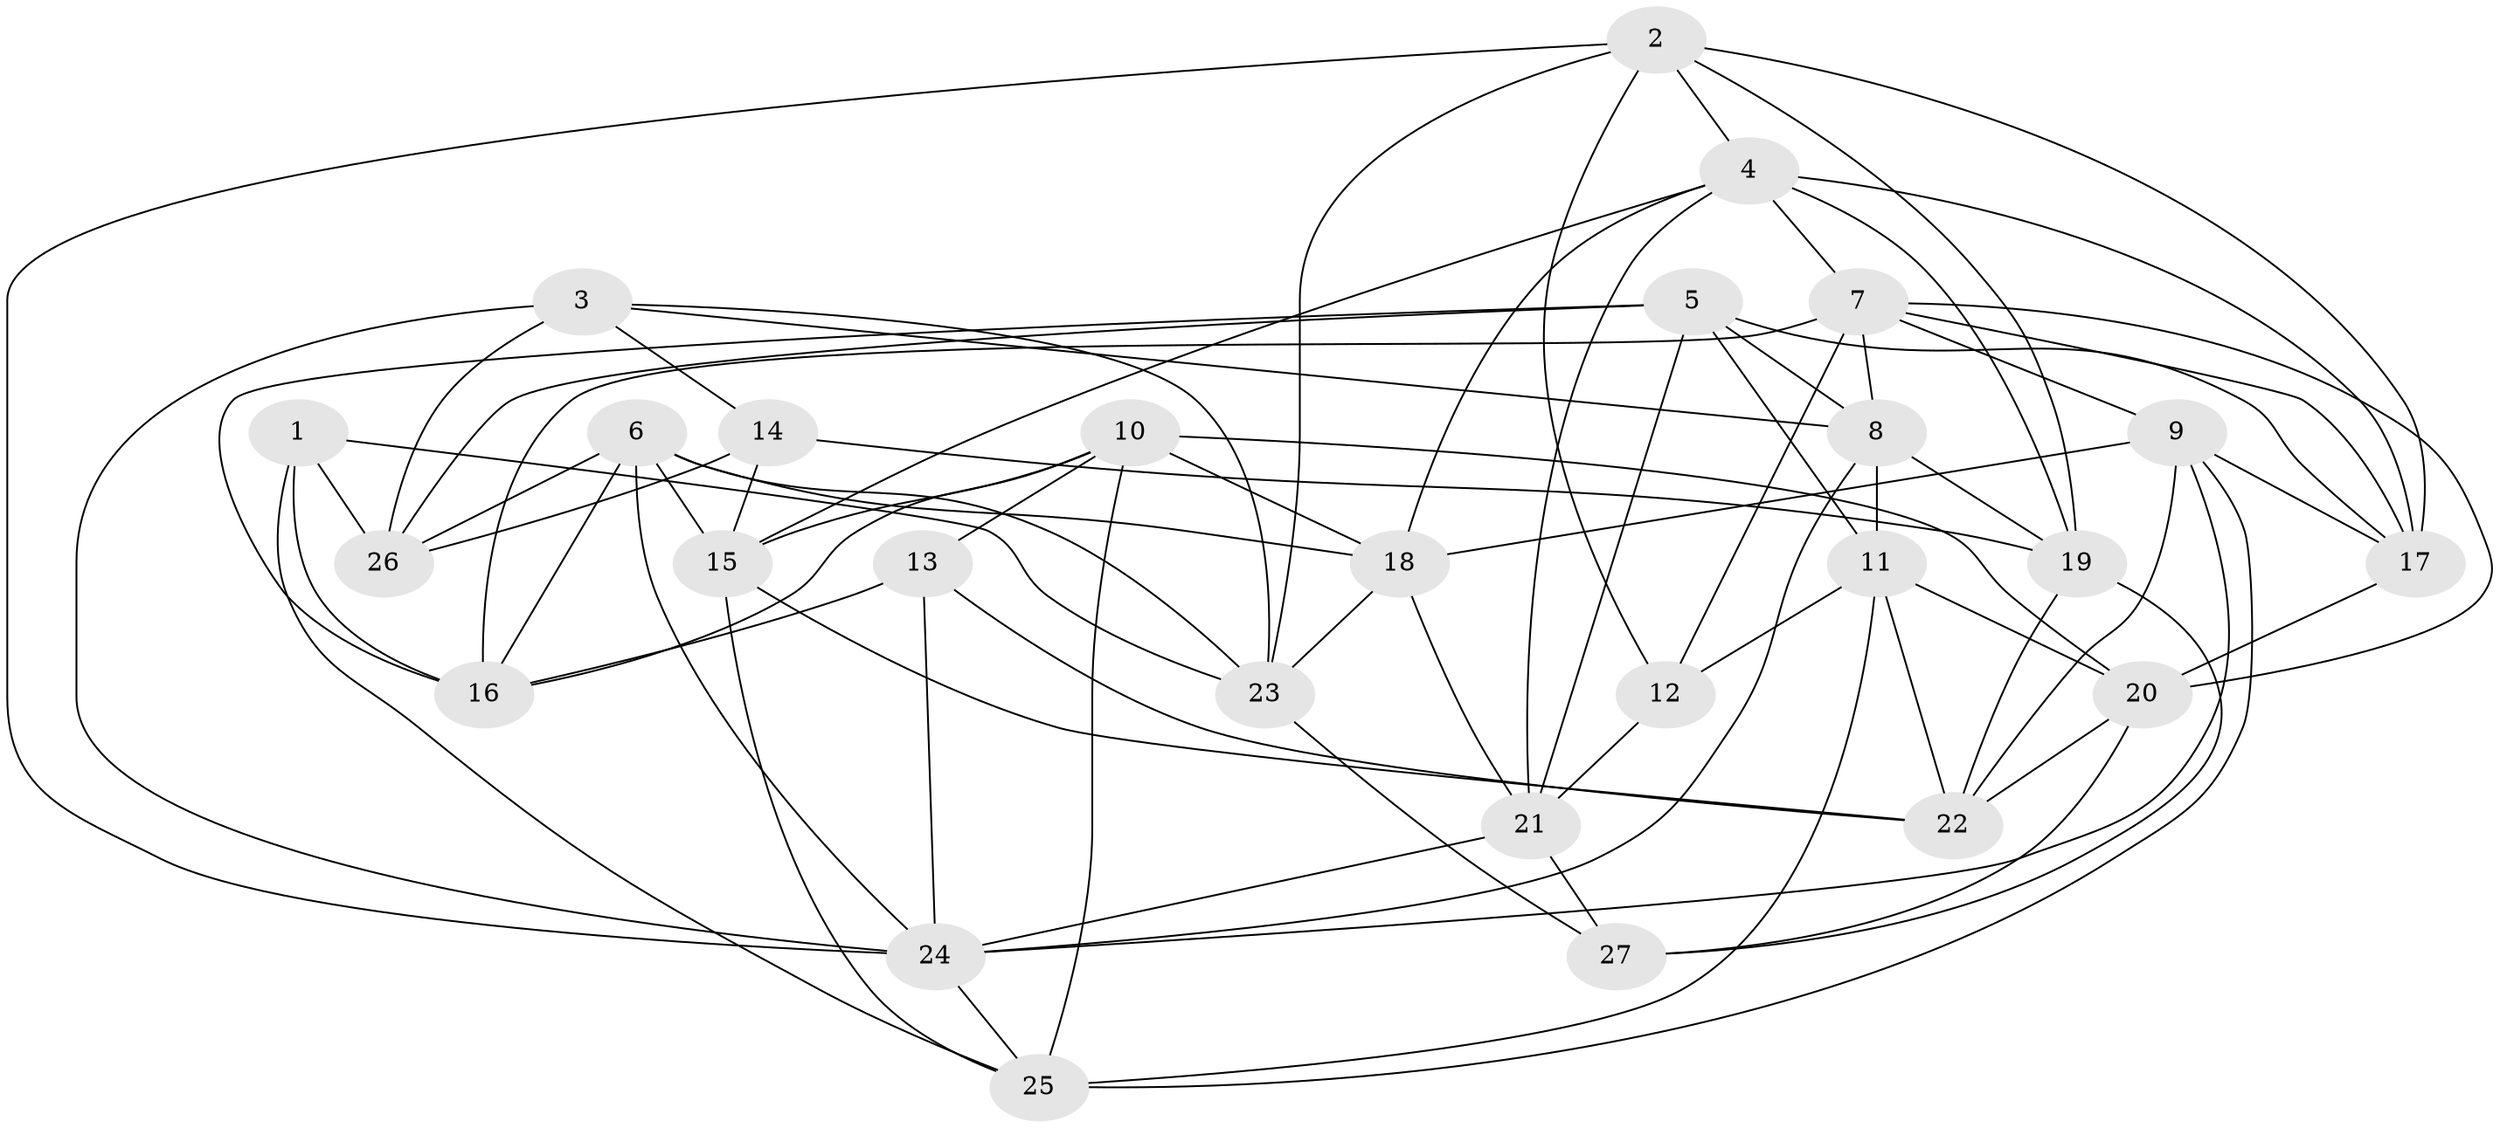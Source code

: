// original degree distribution, {4: 1.0}
// Generated by graph-tools (version 1.1) at 2025/50/03/09/25 03:50:48]
// undirected, 27 vertices, 77 edges
graph export_dot {
graph [start="1"]
  node [color=gray90,style=filled];
  1;
  2;
  3;
  4;
  5;
  6;
  7;
  8;
  9;
  10;
  11;
  12;
  13;
  14;
  15;
  16;
  17;
  18;
  19;
  20;
  21;
  22;
  23;
  24;
  25;
  26;
  27;
  1 -- 16 [weight=1.0];
  1 -- 23 [weight=1.0];
  1 -- 25 [weight=1.0];
  1 -- 26 [weight=1.0];
  2 -- 4 [weight=1.0];
  2 -- 12 [weight=1.0];
  2 -- 17 [weight=1.0];
  2 -- 19 [weight=1.0];
  2 -- 23 [weight=1.0];
  2 -- 24 [weight=1.0];
  3 -- 8 [weight=1.0];
  3 -- 14 [weight=1.0];
  3 -- 23 [weight=1.0];
  3 -- 24 [weight=1.0];
  3 -- 26 [weight=2.0];
  4 -- 7 [weight=2.0];
  4 -- 15 [weight=1.0];
  4 -- 17 [weight=1.0];
  4 -- 18 [weight=1.0];
  4 -- 19 [weight=1.0];
  4 -- 21 [weight=1.0];
  5 -- 8 [weight=1.0];
  5 -- 11 [weight=1.0];
  5 -- 16 [weight=1.0];
  5 -- 17 [weight=1.0];
  5 -- 21 [weight=1.0];
  5 -- 26 [weight=1.0];
  6 -- 15 [weight=1.0];
  6 -- 16 [weight=1.0];
  6 -- 18 [weight=1.0];
  6 -- 23 [weight=1.0];
  6 -- 24 [weight=1.0];
  6 -- 26 [weight=1.0];
  7 -- 8 [weight=1.0];
  7 -- 9 [weight=1.0];
  7 -- 12 [weight=1.0];
  7 -- 16 [weight=1.0];
  7 -- 17 [weight=1.0];
  7 -- 20 [weight=1.0];
  8 -- 11 [weight=1.0];
  8 -- 19 [weight=1.0];
  8 -- 24 [weight=1.0];
  9 -- 17 [weight=1.0];
  9 -- 18 [weight=1.0];
  9 -- 22 [weight=1.0];
  9 -- 24 [weight=1.0];
  9 -- 25 [weight=1.0];
  10 -- 13 [weight=1.0];
  10 -- 15 [weight=1.0];
  10 -- 16 [weight=1.0];
  10 -- 18 [weight=1.0];
  10 -- 20 [weight=1.0];
  10 -- 25 [weight=1.0];
  11 -- 12 [weight=1.0];
  11 -- 20 [weight=1.0];
  11 -- 22 [weight=1.0];
  11 -- 25 [weight=1.0];
  12 -- 21 [weight=1.0];
  13 -- 16 [weight=1.0];
  13 -- 22 [weight=1.0];
  13 -- 24 [weight=1.0];
  14 -- 15 [weight=1.0];
  14 -- 19 [weight=1.0];
  14 -- 26 [weight=1.0];
  15 -- 22 [weight=1.0];
  15 -- 25 [weight=1.0];
  17 -- 20 [weight=1.0];
  18 -- 21 [weight=1.0];
  18 -- 23 [weight=1.0];
  19 -- 22 [weight=1.0];
  19 -- 27 [weight=1.0];
  20 -- 22 [weight=1.0];
  20 -- 27 [weight=1.0];
  21 -- 24 [weight=1.0];
  21 -- 27 [weight=1.0];
  23 -- 27 [weight=1.0];
  24 -- 25 [weight=1.0];
}
